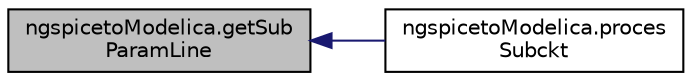 digraph "ngspicetoModelica.getSubParamLine"
{
  edge [fontname="Helvetica",fontsize="10",labelfontname="Helvetica",labelfontsize="10"];
  node [fontname="Helvetica",fontsize="10",shape=record];
  rankdir="LR";
  Node27 [label="ngspicetoModelica.getSub\lParamLine",height=0.2,width=0.4,color="black", fillcolor="grey75", style="filled", fontcolor="black"];
  Node27 -> Node28 [dir="back",color="midnightblue",fontsize="10",style="solid",fontname="Helvetica"];
  Node28 [label="ngspicetoModelica.proces\lSubckt",height=0.2,width=0.4,color="black", fillcolor="white", style="filled",URL="$d2/d80/namespacengspiceto_modelica.html#a5591e4ee730a6da5fb757539763493d1",tooltip="Extract subckt data. "];
}
